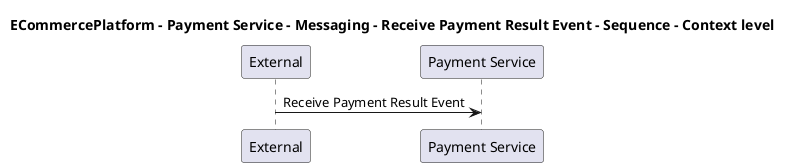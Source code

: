 @startuml

title ECommercePlatform - Payment Service - Messaging - Receive Payment Result Event - Sequence - Context level

participant "External" as C4InterFlow.SoftwareSystems.ExternalSystem
participant "Payment Service" as ECommercePlatform.SoftwareSystems.PaymentService

C4InterFlow.SoftwareSystems.ExternalSystem -> ECommercePlatform.SoftwareSystems.PaymentService : Receive Payment Result Event


@enduml
